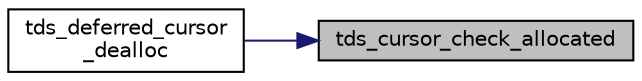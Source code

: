 digraph "tds_cursor_check_allocated"
{
 // LATEX_PDF_SIZE
  edge [fontname="Helvetica",fontsize="10",labelfontname="Helvetica",labelfontsize="10"];
  node [fontname="Helvetica",fontsize="10",shape=record];
  rankdir="RL";
  Node1 [label="tds_cursor_check_allocated",height=0.2,width=0.4,color="black", fillcolor="grey75", style="filled", fontcolor="black",tooltip="Check if a cursor is allocated into the server."];
  Node1 -> Node2 [dir="back",color="midnightblue",fontsize="10",style="solid",fontname="Helvetica"];
  Node2 [label="tds_deferred_cursor\l_dealloc",height=0.2,width=0.4,color="black", fillcolor="white", style="filled",URL="$a00563.html#ga57bd0fabe5bcdeb3ef091259b3a7c1fc",tooltip="Deallocate cursor on idle."];
}
